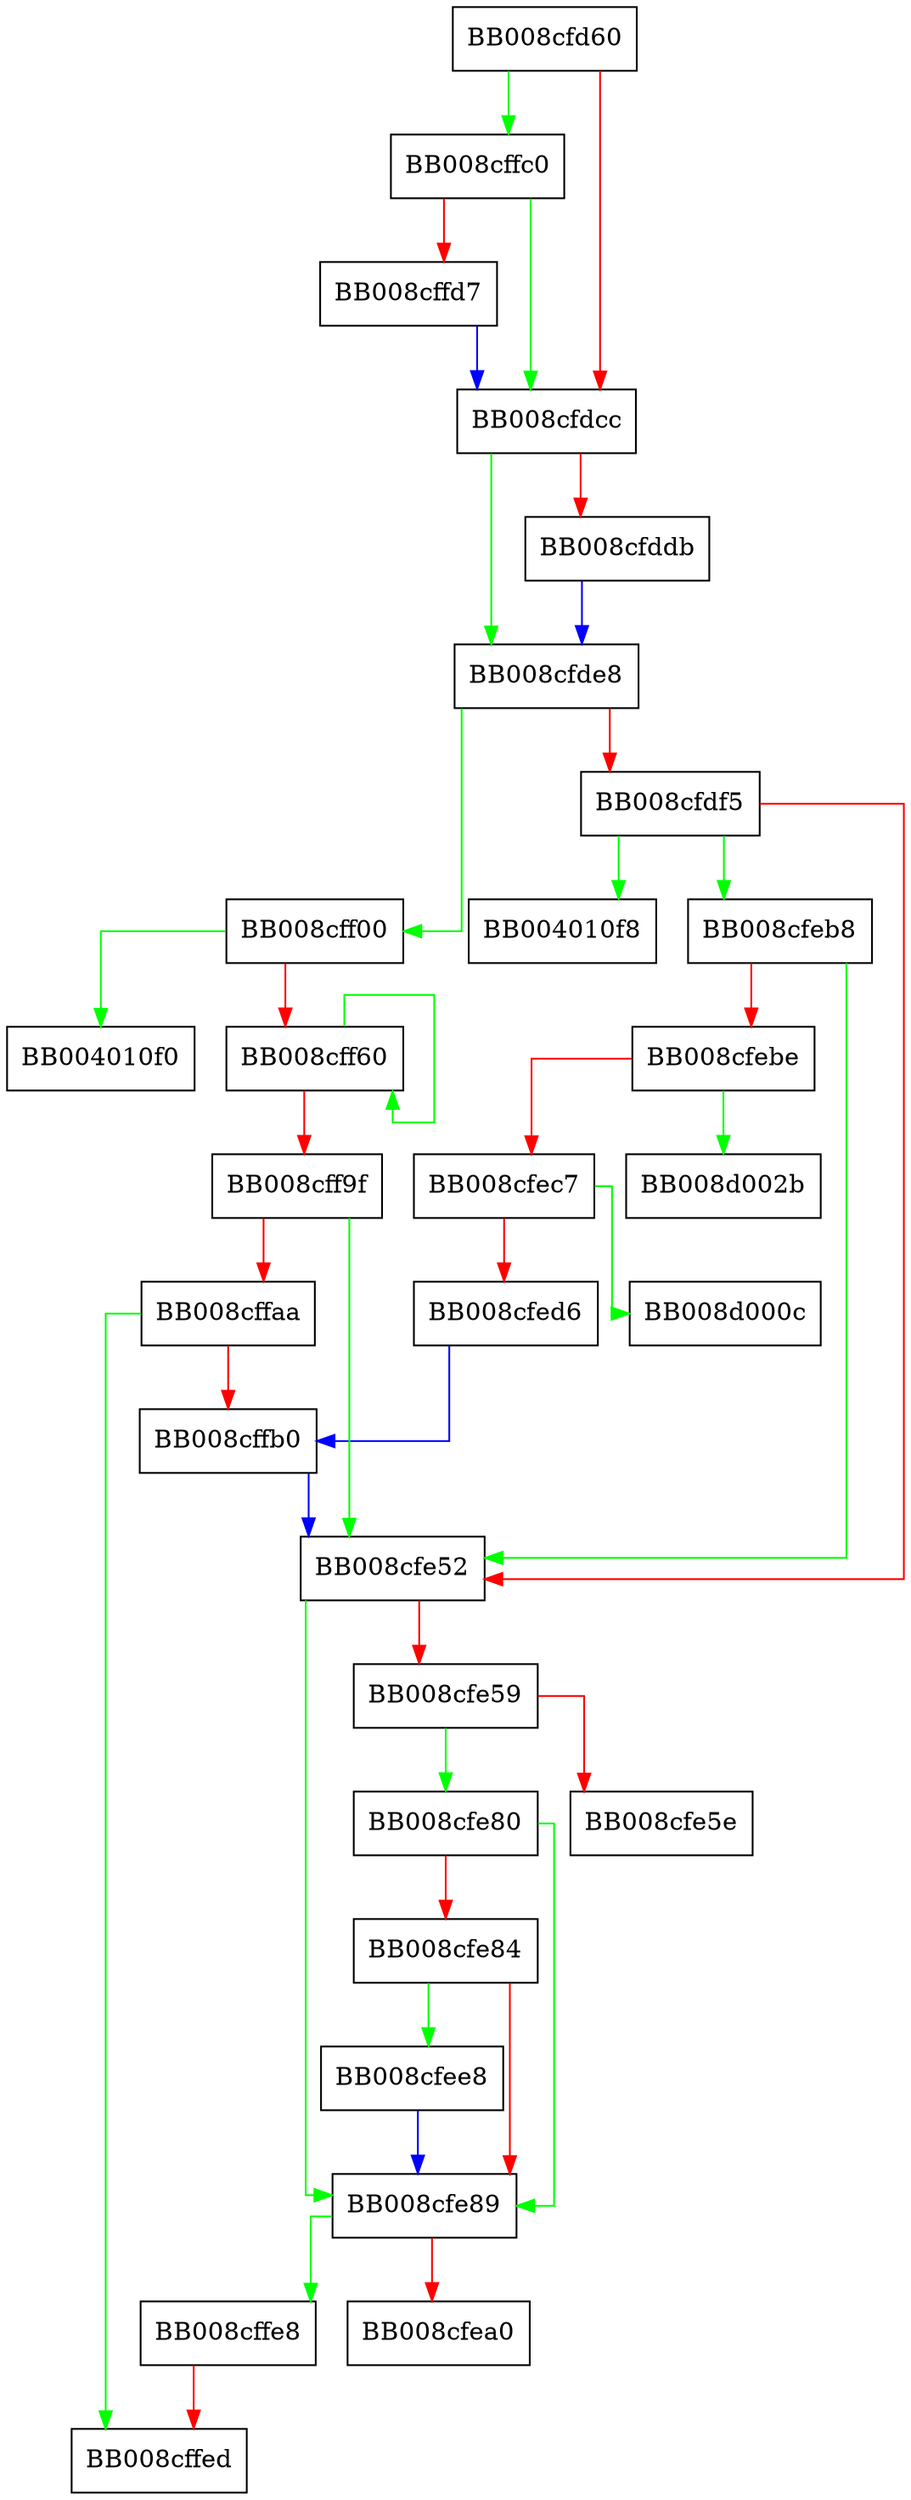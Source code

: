 digraph wcsrtombs {
  node [shape="box"];
  graph [splines=ortho];
  BB008cfd60 -> BB008cffc0 [color="green"];
  BB008cfd60 -> BB008cfdcc [color="red"];
  BB008cfdcc -> BB008cfde8 [color="green"];
  BB008cfdcc -> BB008cfddb [color="red"];
  BB008cfddb -> BB008cfde8 [color="blue"];
  BB008cfde8 -> BB008cff00 [color="green"];
  BB008cfde8 -> BB008cfdf5 [color="red"];
  BB008cfdf5 -> BB004010f8 [color="green"];
  BB008cfdf5 -> BB008cfeb8 [color="green"];
  BB008cfdf5 -> BB008cfe52 [color="red"];
  BB008cfe52 -> BB008cfe89 [color="green"];
  BB008cfe52 -> BB008cfe59 [color="red"];
  BB008cfe59 -> BB008cfe80 [color="green"];
  BB008cfe59 -> BB008cfe5e [color="red"];
  BB008cfe80 -> BB008cfe89 [color="green"];
  BB008cfe80 -> BB008cfe84 [color="red"];
  BB008cfe84 -> BB008cfee8 [color="green"];
  BB008cfe84 -> BB008cfe89 [color="red"];
  BB008cfe89 -> BB008cffe8 [color="green"];
  BB008cfe89 -> BB008cfea0 [color="red"];
  BB008cfeb8 -> BB008cfe52 [color="green"];
  BB008cfeb8 -> BB008cfebe [color="red"];
  BB008cfebe -> BB008d002b [color="green"];
  BB008cfebe -> BB008cfec7 [color="red"];
  BB008cfec7 -> BB008d000c [color="green"];
  BB008cfec7 -> BB008cfed6 [color="red"];
  BB008cfed6 -> BB008cffb0 [color="blue"];
  BB008cfee8 -> BB008cfe89 [color="blue"];
  BB008cff00 -> BB004010f0 [color="green"];
  BB008cff00 -> BB008cff60 [color="red"];
  BB008cff60 -> BB008cff60 [color="green"];
  BB008cff60 -> BB008cff9f [color="red"];
  BB008cff9f -> BB008cfe52 [color="green"];
  BB008cff9f -> BB008cffaa [color="red"];
  BB008cffaa -> BB008cffed [color="green"];
  BB008cffaa -> BB008cffb0 [color="red"];
  BB008cffb0 -> BB008cfe52 [color="blue"];
  BB008cffc0 -> BB008cfdcc [color="green"];
  BB008cffc0 -> BB008cffd7 [color="red"];
  BB008cffd7 -> BB008cfdcc [color="blue"];
  BB008cffe8 -> BB008cffed [color="red"];
}